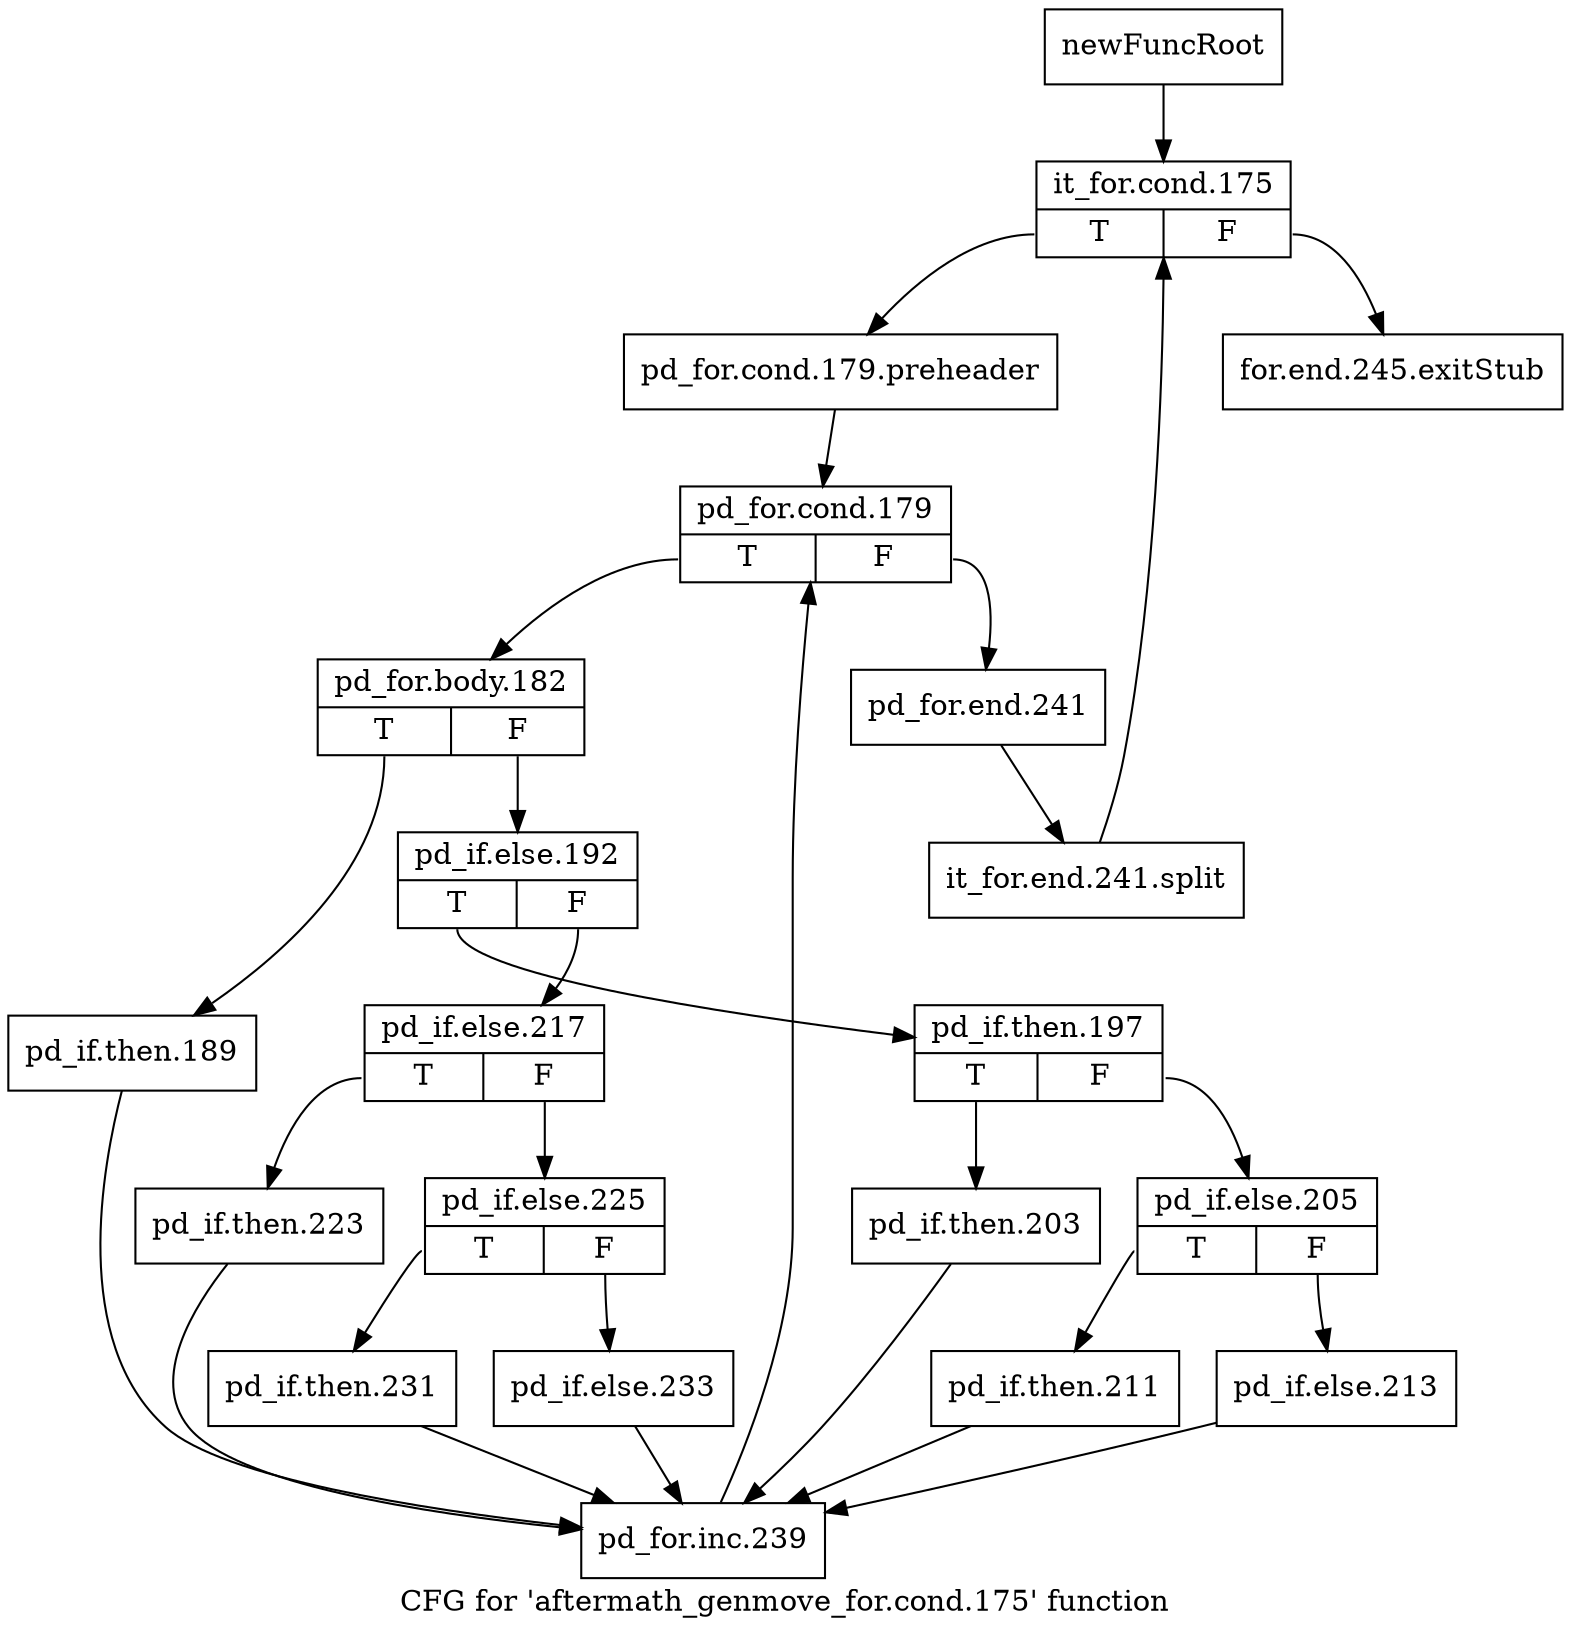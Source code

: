digraph "CFG for 'aftermath_genmove_for.cond.175' function" {
	label="CFG for 'aftermath_genmove_for.cond.175' function";

	Node0x337e440 [shape=record,label="{newFuncRoot}"];
	Node0x337e440 -> Node0x3385a10;
	Node0x3384890 [shape=record,label="{for.end.245.exitStub}"];
	Node0x3385a10 [shape=record,label="{it_for.cond.175|{<s0>T|<s1>F}}"];
	Node0x3385a10:s0 -> Node0x3385a60;
	Node0x3385a10:s1 -> Node0x3384890;
	Node0x3385a60 [shape=record,label="{pd_for.cond.179.preheader}"];
	Node0x3385a60 -> Node0x3385ab0;
	Node0x3385ab0 [shape=record,label="{pd_for.cond.179|{<s0>T|<s1>F}}"];
	Node0x3385ab0:s0 -> Node0x3385b50;
	Node0x3385ab0:s1 -> Node0x3385b00;
	Node0x3385b00 [shape=record,label="{pd_for.end.241}"];
	Node0x3385b00 -> Node0x4f16ae0;
	Node0x4f16ae0 [shape=record,label="{it_for.end.241.split}"];
	Node0x4f16ae0 -> Node0x3385a10;
	Node0x3385b50 [shape=record,label="{pd_for.body.182|{<s0>T|<s1>F}}"];
	Node0x3385b50:s0 -> Node0x3385f10;
	Node0x3385b50:s1 -> Node0x3385ba0;
	Node0x3385ba0 [shape=record,label="{pd_if.else.192|{<s0>T|<s1>F}}"];
	Node0x3385ba0:s0 -> Node0x3385d80;
	Node0x3385ba0:s1 -> Node0x3385bf0;
	Node0x3385bf0 [shape=record,label="{pd_if.else.217|{<s0>T|<s1>F}}"];
	Node0x3385bf0:s0 -> Node0x3385d30;
	Node0x3385bf0:s1 -> Node0x3385c40;
	Node0x3385c40 [shape=record,label="{pd_if.else.225|{<s0>T|<s1>F}}"];
	Node0x3385c40:s0 -> Node0x3385ce0;
	Node0x3385c40:s1 -> Node0x3385c90;
	Node0x3385c90 [shape=record,label="{pd_if.else.233}"];
	Node0x3385c90 -> Node0x3385f60;
	Node0x3385ce0 [shape=record,label="{pd_if.then.231}"];
	Node0x3385ce0 -> Node0x3385f60;
	Node0x3385d30 [shape=record,label="{pd_if.then.223}"];
	Node0x3385d30 -> Node0x3385f60;
	Node0x3385d80 [shape=record,label="{pd_if.then.197|{<s0>T|<s1>F}}"];
	Node0x3385d80:s0 -> Node0x3385ec0;
	Node0x3385d80:s1 -> Node0x3385dd0;
	Node0x3385dd0 [shape=record,label="{pd_if.else.205|{<s0>T|<s1>F}}"];
	Node0x3385dd0:s0 -> Node0x3385e70;
	Node0x3385dd0:s1 -> Node0x3385e20;
	Node0x3385e20 [shape=record,label="{pd_if.else.213}"];
	Node0x3385e20 -> Node0x3385f60;
	Node0x3385e70 [shape=record,label="{pd_if.then.211}"];
	Node0x3385e70 -> Node0x3385f60;
	Node0x3385ec0 [shape=record,label="{pd_if.then.203}"];
	Node0x3385ec0 -> Node0x3385f60;
	Node0x3385f10 [shape=record,label="{pd_if.then.189}"];
	Node0x3385f10 -> Node0x3385f60;
	Node0x3385f60 [shape=record,label="{pd_for.inc.239}"];
	Node0x3385f60 -> Node0x3385ab0;
}
